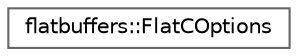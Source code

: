 digraph "Graphical Class Hierarchy"
{
 // LATEX_PDF_SIZE
  bgcolor="transparent";
  edge [fontname=Helvetica,fontsize=10,labelfontname=Helvetica,labelfontsize=10];
  node [fontname=Helvetica,fontsize=10,shape=box,height=0.2,width=0.4];
  rankdir="LR";
  Node0 [id="Node000000",label="flatbuffers::FlatCOptions",height=0.2,width=0.4,color="grey40", fillcolor="white", style="filled",URL="$structflatbuffers_1_1FlatCOptions.html",tooltip=" "];
}

